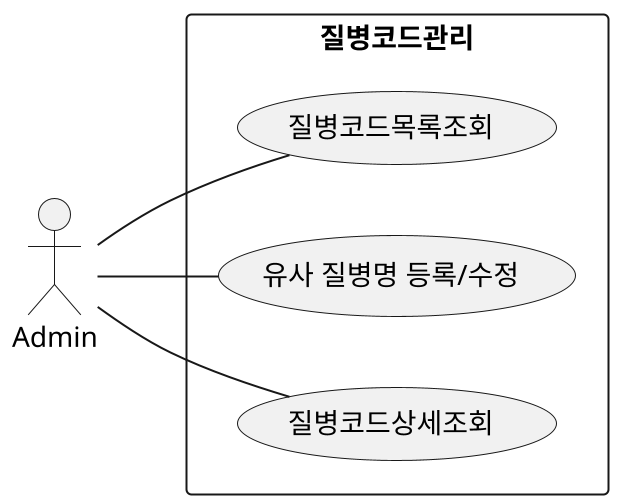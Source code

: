 @startuml
scale 2
left to right direction
skinparam packageStyle rect
actor Admin
rectangle 질병코드관리 {

    Admin -- (질병코드목록조회)
    Admin -- (유사 질병명 등록/수정)
    Admin -- (질병코드상세조회)

} 


'scale 1.5 | scale 200 width | scale 100 height | scale [max] 200x100
@enduml